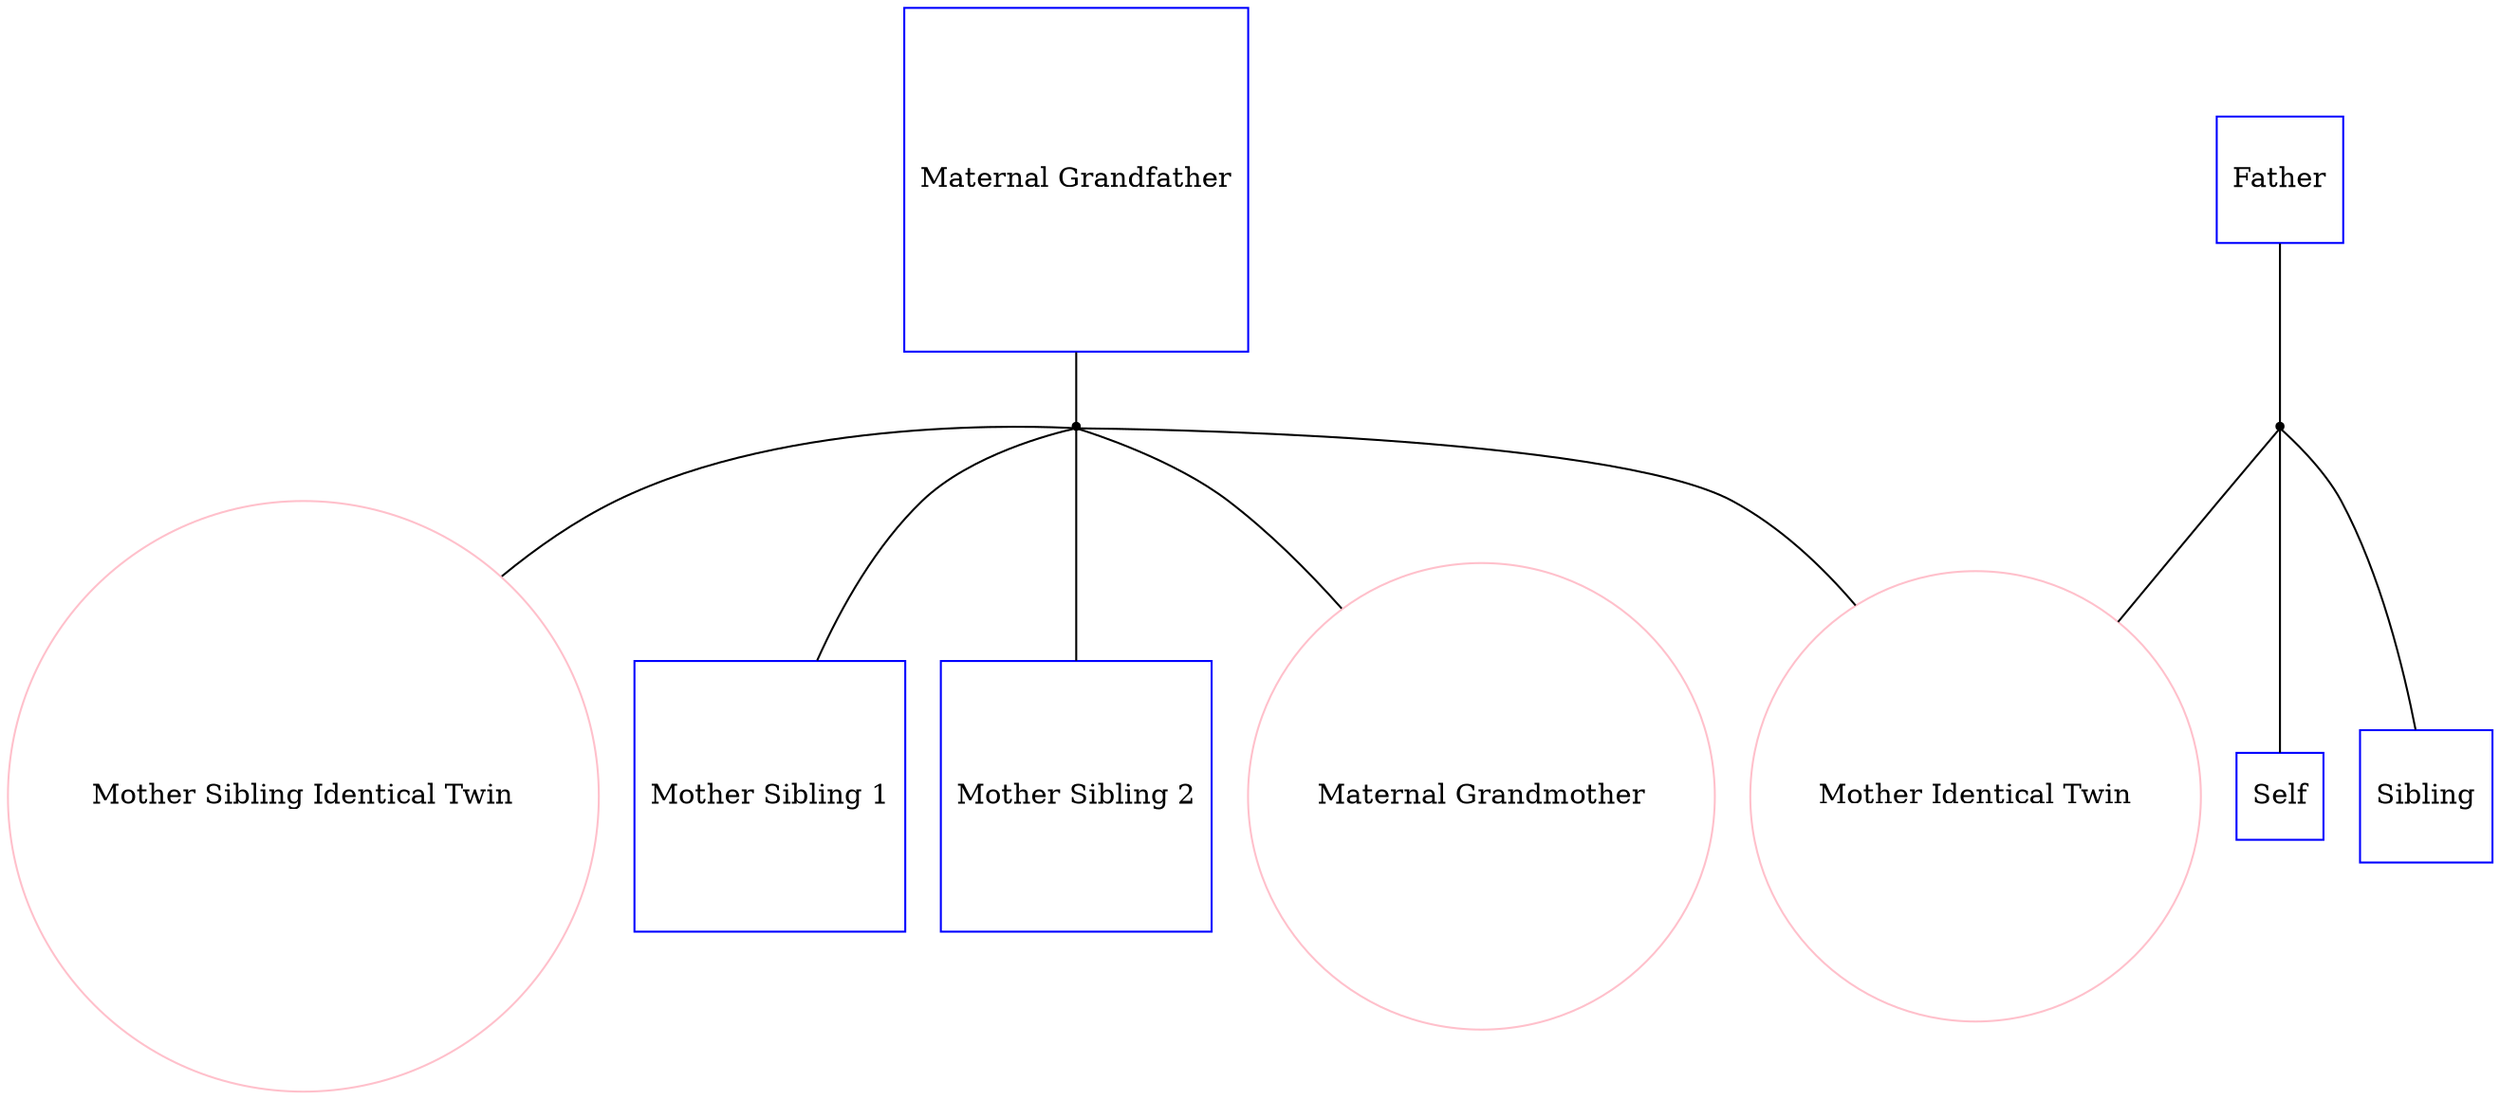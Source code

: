 
graph f17 {
"Self" [shape=box, regular=1, color="blue"];
"Sibling" [shape=box, regular=1, color="blue"];
"Father" [shape=box, regular=1, color="blue"];
"Mother Identical Twin" [shape=oval, regular=1, color="pink"];
"Mother Sibling Identical Twin" [shape=oval, regular=1, color="pink"];
"Mother Sibling 1" [shape=box, regular=1, color="blue"];
"Mother Sibling 2" [shape=box, regular=1, color="blue"];
"Maternal Grandfather" [shape=box, regular=1, color="blue"];
"Maternal Grandmother" [shape=oval, regular=1, color="pink"];

"father+motheridenticaltwin" [shape=point];
"maternalgrandfather+maternalgrandmother" [shape=point];

"Father" -- "father+motheridenticaltwin" -- "Mother Identical Twin";
"Maternal Grandfather" -- "maternalgrandfather+maternalgrandmother" -- "Maternal Grandmother";

"father+motheridenticaltwin" -- "Self";
"father+motheridenticaltwin" -- "Sibling";
"maternalgrandfather+maternalgrandmother" -- "Mother Identical Twin";
"maternalgrandfather+maternalgrandmother" -- "Mother Sibling Identical Twin";
"maternalgrandfather+maternalgrandmother" -- "Mother Sibling 1";
"maternalgrandfather+maternalgrandmother" -- "Mother Sibling 2";
}
    